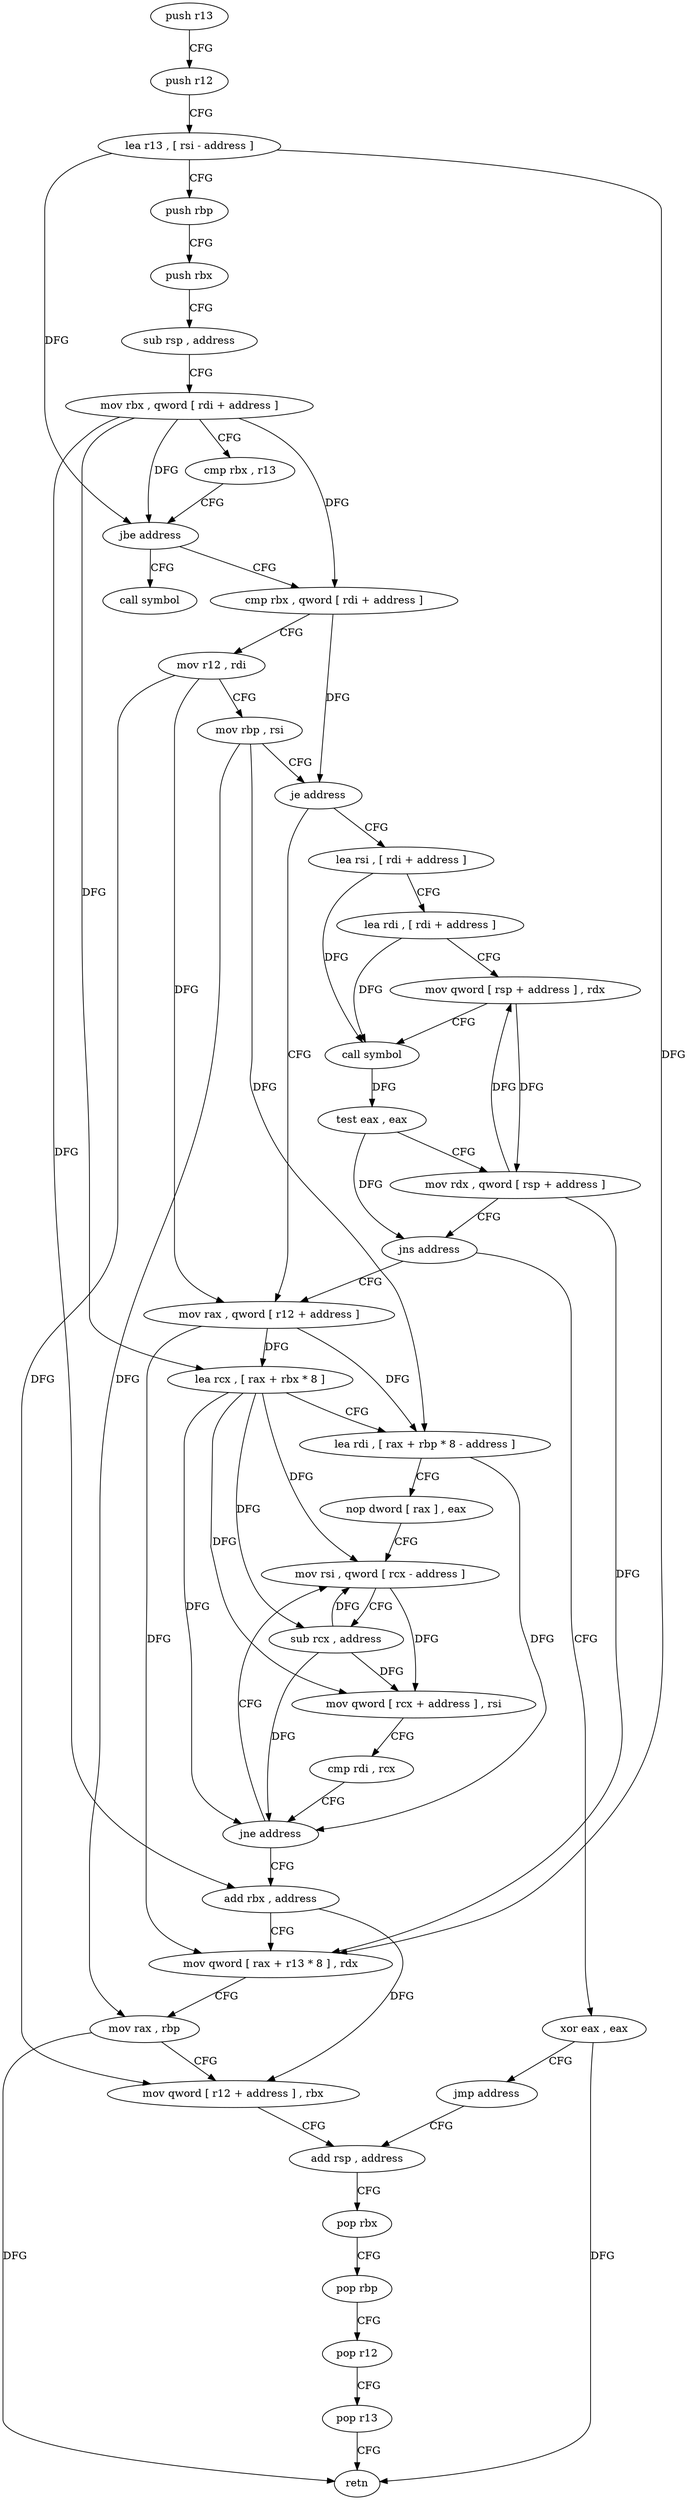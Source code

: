 digraph "func" {
"158352" [label = "push r13" ]
"158354" [label = "push r12" ]
"158356" [label = "lea r13 , [ rsi - address ]" ]
"158360" [label = "push rbp" ]
"158361" [label = "push rbx" ]
"158362" [label = "sub rsp , address" ]
"158366" [label = "mov rbx , qword [ rdi + address ]" ]
"158370" [label = "cmp rbx , r13" ]
"158373" [label = "jbe address" ]
"158487" [label = "call symbol" ]
"158375" [label = "cmp rbx , qword [ rdi + address ]" ]
"158379" [label = "mov r12 , rdi" ]
"158382" [label = "mov rbp , rsi" ]
"158385" [label = "je address" ]
"158456" [label = "lea rsi , [ rdi + address ]" ]
"158387" [label = "mov rax , qword [ r12 + address ]" ]
"158460" [label = "lea rdi , [ rdi + address ]" ]
"158464" [label = "mov qword [ rsp + address ] , rdx" ]
"158469" [label = "call symbol" ]
"158474" [label = "test eax , eax" ]
"158476" [label = "mov rdx , qword [ rsp + address ]" ]
"158481" [label = "jns address" ]
"158483" [label = "xor eax , eax" ]
"158392" [label = "lea rcx , [ rax + rbx * 8 ]" ]
"158396" [label = "lea rdi , [ rax + rbp * 8 - address ]" ]
"158401" [label = "nop dword [ rax ] , eax" ]
"158408" [label = "mov rsi , qword [ rcx - address ]" ]
"158485" [label = "jmp address" ]
"158441" [label = "add rsp , address" ]
"158412" [label = "sub rcx , address" ]
"158416" [label = "mov qword [ rcx + address ] , rsi" ]
"158420" [label = "cmp rdi , rcx" ]
"158423" [label = "jne address" ]
"158425" [label = "add rbx , address" ]
"158429" [label = "mov qword [ rax + r13 * 8 ] , rdx" ]
"158433" [label = "mov rax , rbp" ]
"158436" [label = "mov qword [ r12 + address ] , rbx" ]
"158445" [label = "pop rbx" ]
"158446" [label = "pop rbp" ]
"158447" [label = "pop r12" ]
"158449" [label = "pop r13" ]
"158451" [label = "retn" ]
"158352" -> "158354" [ label = "CFG" ]
"158354" -> "158356" [ label = "CFG" ]
"158356" -> "158360" [ label = "CFG" ]
"158356" -> "158373" [ label = "DFG" ]
"158356" -> "158429" [ label = "DFG" ]
"158360" -> "158361" [ label = "CFG" ]
"158361" -> "158362" [ label = "CFG" ]
"158362" -> "158366" [ label = "CFG" ]
"158366" -> "158370" [ label = "CFG" ]
"158366" -> "158373" [ label = "DFG" ]
"158366" -> "158375" [ label = "DFG" ]
"158366" -> "158392" [ label = "DFG" ]
"158366" -> "158425" [ label = "DFG" ]
"158370" -> "158373" [ label = "CFG" ]
"158373" -> "158487" [ label = "CFG" ]
"158373" -> "158375" [ label = "CFG" ]
"158375" -> "158379" [ label = "CFG" ]
"158375" -> "158385" [ label = "DFG" ]
"158379" -> "158382" [ label = "CFG" ]
"158379" -> "158387" [ label = "DFG" ]
"158379" -> "158436" [ label = "DFG" ]
"158382" -> "158385" [ label = "CFG" ]
"158382" -> "158396" [ label = "DFG" ]
"158382" -> "158433" [ label = "DFG" ]
"158385" -> "158456" [ label = "CFG" ]
"158385" -> "158387" [ label = "CFG" ]
"158456" -> "158460" [ label = "CFG" ]
"158456" -> "158469" [ label = "DFG" ]
"158387" -> "158392" [ label = "DFG" ]
"158387" -> "158396" [ label = "DFG" ]
"158387" -> "158429" [ label = "DFG" ]
"158460" -> "158464" [ label = "CFG" ]
"158460" -> "158469" [ label = "DFG" ]
"158464" -> "158469" [ label = "CFG" ]
"158464" -> "158476" [ label = "DFG" ]
"158469" -> "158474" [ label = "DFG" ]
"158474" -> "158476" [ label = "CFG" ]
"158474" -> "158481" [ label = "DFG" ]
"158476" -> "158481" [ label = "CFG" ]
"158476" -> "158464" [ label = "DFG" ]
"158476" -> "158429" [ label = "DFG" ]
"158481" -> "158387" [ label = "CFG" ]
"158481" -> "158483" [ label = "CFG" ]
"158483" -> "158485" [ label = "CFG" ]
"158483" -> "158451" [ label = "DFG" ]
"158392" -> "158396" [ label = "CFG" ]
"158392" -> "158408" [ label = "DFG" ]
"158392" -> "158412" [ label = "DFG" ]
"158392" -> "158416" [ label = "DFG" ]
"158392" -> "158423" [ label = "DFG" ]
"158396" -> "158401" [ label = "CFG" ]
"158396" -> "158423" [ label = "DFG" ]
"158401" -> "158408" [ label = "CFG" ]
"158408" -> "158412" [ label = "CFG" ]
"158408" -> "158416" [ label = "DFG" ]
"158485" -> "158441" [ label = "CFG" ]
"158441" -> "158445" [ label = "CFG" ]
"158412" -> "158416" [ label = "DFG" ]
"158412" -> "158408" [ label = "DFG" ]
"158412" -> "158423" [ label = "DFG" ]
"158416" -> "158420" [ label = "CFG" ]
"158420" -> "158423" [ label = "CFG" ]
"158423" -> "158408" [ label = "CFG" ]
"158423" -> "158425" [ label = "CFG" ]
"158425" -> "158429" [ label = "CFG" ]
"158425" -> "158436" [ label = "DFG" ]
"158429" -> "158433" [ label = "CFG" ]
"158433" -> "158436" [ label = "CFG" ]
"158433" -> "158451" [ label = "DFG" ]
"158436" -> "158441" [ label = "CFG" ]
"158445" -> "158446" [ label = "CFG" ]
"158446" -> "158447" [ label = "CFG" ]
"158447" -> "158449" [ label = "CFG" ]
"158449" -> "158451" [ label = "CFG" ]
}
